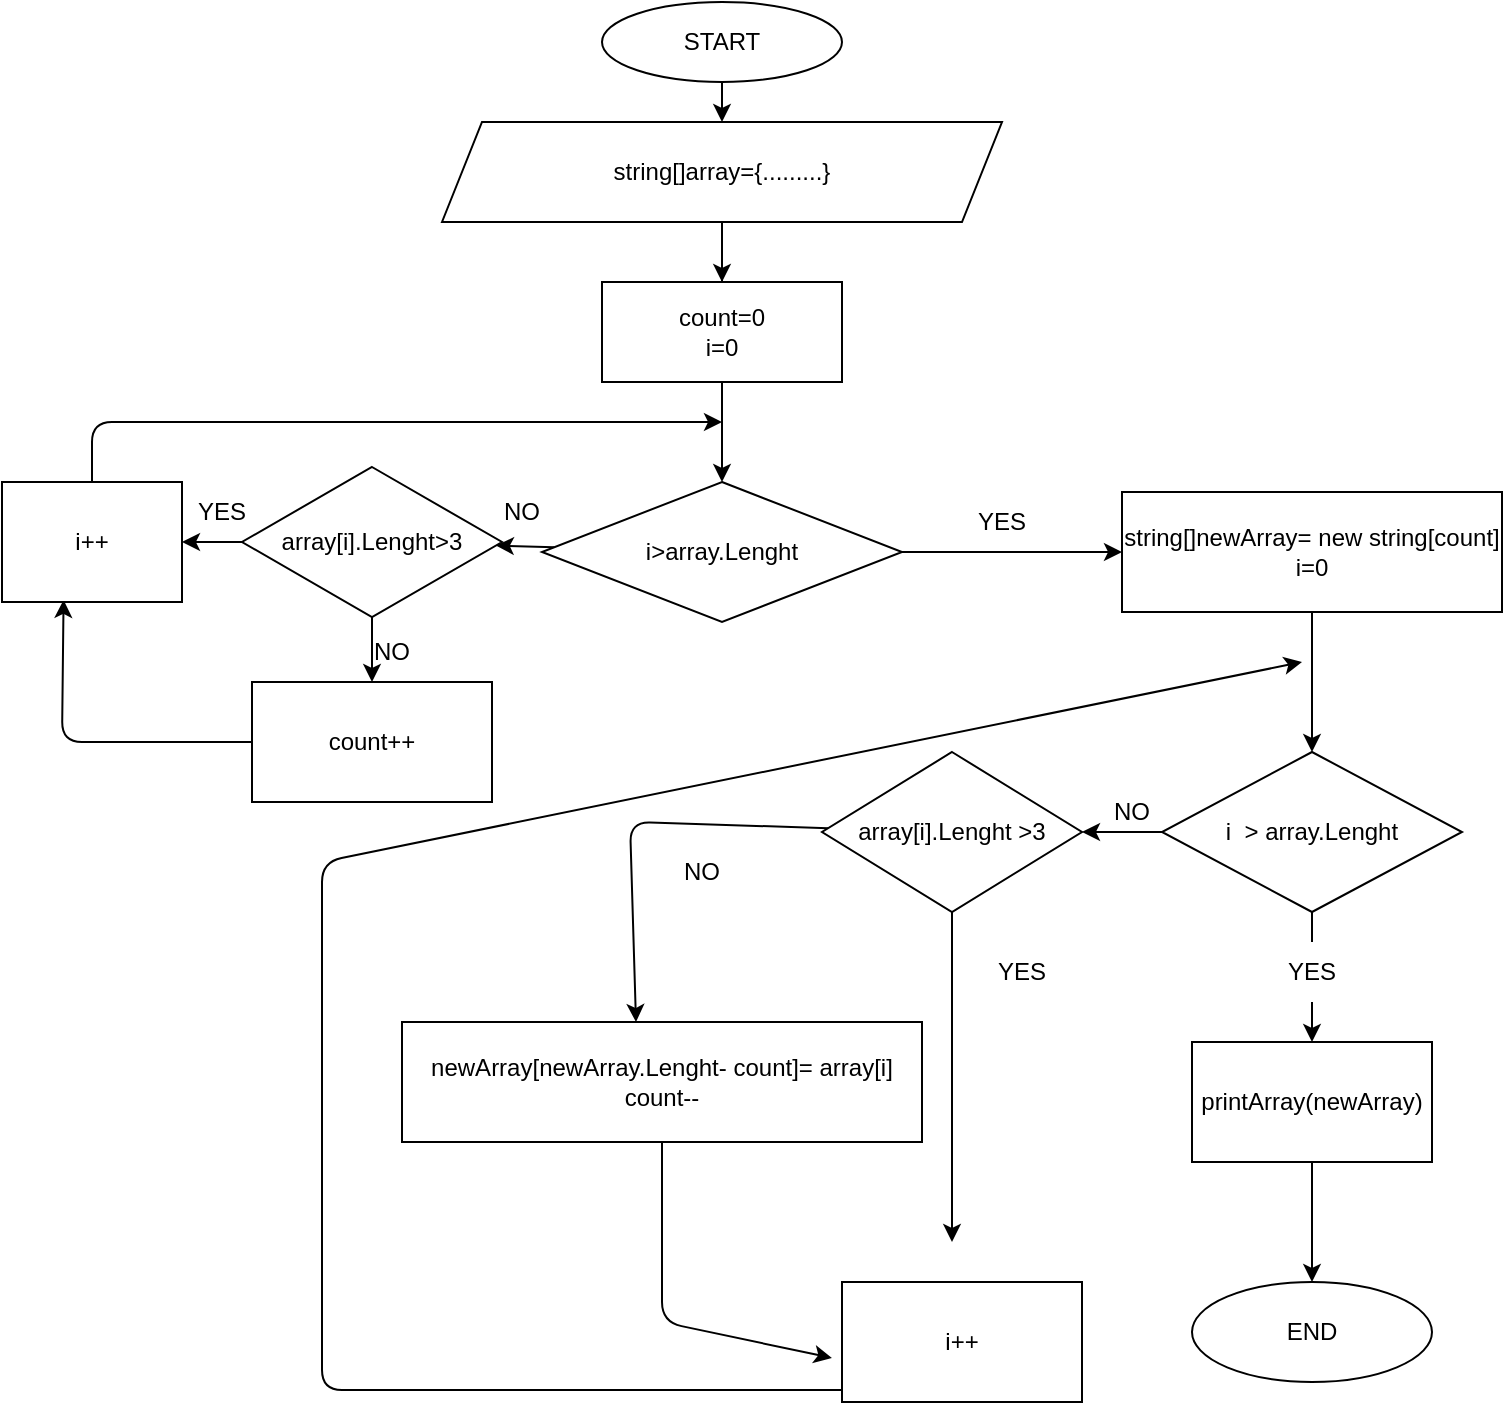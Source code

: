 <mxfile>
    <diagram id="snN2YHLewXaQJMwp0JlE" name="Page-1">
        <mxGraphModel dx="1130" dy="632" grid="1" gridSize="10" guides="1" tooltips="1" connect="1" arrows="1" fold="1" page="1" pageScale="1" pageWidth="850" pageHeight="1100" math="0" shadow="0">
            <root>
                <mxCell id="0"/>
                <mxCell id="1" parent="0"/>
                <mxCell id="4" value="" style="edgeStyle=none;html=1;" edge="1" parent="1" source="2" target="3">
                    <mxGeometry relative="1" as="geometry"/>
                </mxCell>
                <mxCell id="2" value="START" style="ellipse;whiteSpace=wrap;html=1;" vertex="1" parent="1">
                    <mxGeometry x="330" y="30" width="120" height="40" as="geometry"/>
                </mxCell>
                <mxCell id="6" value="" style="edgeStyle=none;html=1;startArrow=none;" edge="1" parent="1" source="7">
                    <mxGeometry relative="1" as="geometry">
                        <mxPoint x="390" y="220" as="targetPoint"/>
                    </mxGeometry>
                </mxCell>
                <mxCell id="9" value="" style="edgeStyle=none;html=1;" edge="1" parent="1" source="3" target="7">
                    <mxGeometry relative="1" as="geometry"/>
                </mxCell>
                <mxCell id="3" value="string[]array={.........}" style="shape=parallelogram;perimeter=parallelogramPerimeter;whiteSpace=wrap;html=1;fixedSize=1;" vertex="1" parent="1">
                    <mxGeometry x="250" y="90" width="280" height="50" as="geometry"/>
                </mxCell>
                <mxCell id="10" value="" style="edgeStyle=none;html=1;endArrow=none;" edge="1" parent="1" source="3" target="7">
                    <mxGeometry relative="1" as="geometry">
                        <mxPoint x="390" y="140" as="sourcePoint"/>
                        <mxPoint x="390" y="220" as="targetPoint"/>
                    </mxGeometry>
                </mxCell>
                <mxCell id="12" value="" style="edgeStyle=none;html=1;" edge="1" parent="1" source="7" target="11">
                    <mxGeometry relative="1" as="geometry"/>
                </mxCell>
                <mxCell id="7" value="count=0&lt;br&gt;i=0" style="rounded=0;whiteSpace=wrap;html=1;" vertex="1" parent="1">
                    <mxGeometry x="330" y="170" width="120" height="50" as="geometry"/>
                </mxCell>
                <mxCell id="14" value="" style="edgeStyle=none;html=1;" edge="1" parent="1" source="11" target="13">
                    <mxGeometry relative="1" as="geometry"/>
                </mxCell>
                <mxCell id="26" value="" style="edgeStyle=none;html=1;" edge="1" parent="1" source="11" target="25">
                    <mxGeometry relative="1" as="geometry"/>
                </mxCell>
                <mxCell id="11" value="i&amp;gt;array.Lenght" style="rhombus;whiteSpace=wrap;html=1;rounded=0;" vertex="1" parent="1">
                    <mxGeometry x="300" y="270" width="180" height="70" as="geometry"/>
                </mxCell>
                <mxCell id="17" value="" style="edgeStyle=none;html=1;" edge="1" parent="1" source="13" target="16">
                    <mxGeometry relative="1" as="geometry"/>
                </mxCell>
                <mxCell id="22" value="" style="edgeStyle=none;html=1;" edge="1" parent="1" source="13" target="21">
                    <mxGeometry relative="1" as="geometry"/>
                </mxCell>
                <mxCell id="13" value="array[i].Lenght&amp;gt;3" style="rhombus;whiteSpace=wrap;html=1;rounded=0;" vertex="1" parent="1">
                    <mxGeometry x="150" y="262.5" width="130" height="75" as="geometry"/>
                </mxCell>
                <mxCell id="15" value="NO" style="text;html=1;strokeColor=none;fillColor=none;align=center;verticalAlign=middle;whiteSpace=wrap;rounded=0;" vertex="1" parent="1">
                    <mxGeometry x="260" y="270" width="60" height="30" as="geometry"/>
                </mxCell>
                <mxCell id="19" value="" style="edgeStyle=none;html=1;entryX=0.342;entryY=0.983;entryDx=0;entryDy=0;entryPerimeter=0;" edge="1" parent="1" source="16" target="21">
                    <mxGeometry relative="1" as="geometry">
                        <mxPoint x="35" y="400" as="targetPoint"/>
                        <Array as="points">
                            <mxPoint x="60" y="400"/>
                        </Array>
                    </mxGeometry>
                </mxCell>
                <mxCell id="16" value="count++" style="rounded=0;whiteSpace=wrap;html=1;" vertex="1" parent="1">
                    <mxGeometry x="155" y="370" width="120" height="60" as="geometry"/>
                </mxCell>
                <mxCell id="20" value="NO" style="text;html=1;strokeColor=none;fillColor=none;align=center;verticalAlign=middle;whiteSpace=wrap;rounded=0;" vertex="1" parent="1">
                    <mxGeometry x="195" y="340" width="60" height="30" as="geometry"/>
                </mxCell>
                <mxCell id="24" style="edgeStyle=none;html=1;exitX=0.5;exitY=0;exitDx=0;exitDy=0;" edge="1" parent="1" source="21">
                    <mxGeometry relative="1" as="geometry">
                        <mxPoint x="390" y="240" as="targetPoint"/>
                        <Array as="points">
                            <mxPoint x="75" y="240"/>
                        </Array>
                    </mxGeometry>
                </mxCell>
                <mxCell id="21" value="i++" style="whiteSpace=wrap;html=1;rounded=0;" vertex="1" parent="1">
                    <mxGeometry x="30" y="270" width="90" height="60" as="geometry"/>
                </mxCell>
                <mxCell id="23" value="YES" style="text;html=1;strokeColor=none;fillColor=none;align=center;verticalAlign=middle;whiteSpace=wrap;rounded=0;" vertex="1" parent="1">
                    <mxGeometry x="120" y="270" width="40" height="30" as="geometry"/>
                </mxCell>
                <mxCell id="29" value="" style="edgeStyle=none;html=1;" edge="1" parent="1" source="25" target="28">
                    <mxGeometry relative="1" as="geometry"/>
                </mxCell>
                <mxCell id="25" value="string[]newArray= new string[count]&lt;br&gt;i=0" style="whiteSpace=wrap;html=1;rounded=0;" vertex="1" parent="1">
                    <mxGeometry x="590" y="275" width="190" height="60" as="geometry"/>
                </mxCell>
                <mxCell id="27" value="YES" style="text;html=1;strokeColor=none;fillColor=none;align=center;verticalAlign=middle;whiteSpace=wrap;rounded=0;" vertex="1" parent="1">
                    <mxGeometry x="500" y="275" width="60" height="30" as="geometry"/>
                </mxCell>
                <mxCell id="31" value="" style="edgeStyle=none;html=1;startArrow=none;" edge="1" parent="1" source="32" target="30">
                    <mxGeometry relative="1" as="geometry"/>
                </mxCell>
                <mxCell id="35" value="" style="edgeStyle=none;html=1;" edge="1" parent="1" source="28" target="34">
                    <mxGeometry relative="1" as="geometry"/>
                </mxCell>
                <mxCell id="28" value="i&amp;nbsp; &amp;gt; array.Lenght" style="rhombus;whiteSpace=wrap;html=1;rounded=0;" vertex="1" parent="1">
                    <mxGeometry x="610" y="405" width="150" height="80" as="geometry"/>
                </mxCell>
                <mxCell id="52" style="edgeStyle=none;html=1;" edge="1" parent="1" source="30" target="53">
                    <mxGeometry relative="1" as="geometry">
                        <mxPoint x="685" y="680" as="targetPoint"/>
                    </mxGeometry>
                </mxCell>
                <mxCell id="30" value="printArray(newArray)" style="whiteSpace=wrap;html=1;rounded=0;" vertex="1" parent="1">
                    <mxGeometry x="625" y="550" width="120" height="60" as="geometry"/>
                </mxCell>
                <mxCell id="33" value="" style="edgeStyle=none;html=1;endArrow=none;" edge="1" parent="1" source="28" target="32">
                    <mxGeometry relative="1" as="geometry">
                        <mxPoint x="685" y="485" as="sourcePoint"/>
                        <mxPoint x="685" y="550" as="targetPoint"/>
                    </mxGeometry>
                </mxCell>
                <mxCell id="32" value="YES" style="text;html=1;strokeColor=none;fillColor=none;align=center;verticalAlign=middle;whiteSpace=wrap;rounded=0;" vertex="1" parent="1">
                    <mxGeometry x="655" y="500" width="60" height="30" as="geometry"/>
                </mxCell>
                <mxCell id="42" style="edgeStyle=none;html=1;entryX=0.45;entryY=0;entryDx=0;entryDy=0;entryPerimeter=0;" edge="1" parent="1" source="34" target="37">
                    <mxGeometry relative="1" as="geometry">
                        <Array as="points">
                            <mxPoint x="344" y="440"/>
                        </Array>
                    </mxGeometry>
                </mxCell>
                <mxCell id="46" style="edgeStyle=none;html=1;" edge="1" parent="1" source="34">
                    <mxGeometry relative="1" as="geometry">
                        <mxPoint x="505" y="650" as="targetPoint"/>
                    </mxGeometry>
                </mxCell>
                <mxCell id="34" value="array[i].Lenght &amp;gt;3" style="rhombus;whiteSpace=wrap;html=1;rounded=0;" vertex="1" parent="1">
                    <mxGeometry x="440" y="405" width="130" height="80" as="geometry"/>
                </mxCell>
                <mxCell id="36" value="NO" style="text;html=1;strokeColor=none;fillColor=none;align=center;verticalAlign=middle;whiteSpace=wrap;rounded=0;" vertex="1" parent="1">
                    <mxGeometry x="565" y="420" width="60" height="30" as="geometry"/>
                </mxCell>
                <mxCell id="50" style="edgeStyle=none;html=1;entryX=-0.042;entryY=0.633;entryDx=0;entryDy=0;entryPerimeter=0;" edge="1" parent="1" source="37" target="49">
                    <mxGeometry relative="1" as="geometry">
                        <Array as="points">
                            <mxPoint x="360" y="690"/>
                        </Array>
                    </mxGeometry>
                </mxCell>
                <mxCell id="37" value="newArray[newArray.Lenght- count]= array[i]&lt;br&gt;count--" style="whiteSpace=wrap;html=1;rounded=0;" vertex="1" parent="1">
                    <mxGeometry x="230" y="540" width="260" height="60" as="geometry"/>
                </mxCell>
                <mxCell id="45" value="NO" style="text;html=1;strokeColor=none;fillColor=none;align=center;verticalAlign=middle;whiteSpace=wrap;rounded=0;" vertex="1" parent="1">
                    <mxGeometry x="350" y="450" width="60" height="30" as="geometry"/>
                </mxCell>
                <mxCell id="48" value="YES" style="text;html=1;strokeColor=none;fillColor=none;align=center;verticalAlign=middle;whiteSpace=wrap;rounded=0;" vertex="1" parent="1">
                    <mxGeometry x="510" y="500" width="60" height="30" as="geometry"/>
                </mxCell>
                <mxCell id="51" style="edgeStyle=none;html=1;exitX=0;exitY=0.9;exitDx=0;exitDy=0;exitPerimeter=0;" edge="1" parent="1" source="49">
                    <mxGeometry relative="1" as="geometry">
                        <mxPoint x="680" y="360" as="targetPoint"/>
                        <Array as="points">
                            <mxPoint x="190" y="724"/>
                            <mxPoint x="190" y="620"/>
                            <mxPoint x="190" y="460"/>
                        </Array>
                    </mxGeometry>
                </mxCell>
                <mxCell id="49" value="i++" style="rounded=0;whiteSpace=wrap;html=1;" vertex="1" parent="1">
                    <mxGeometry x="450" y="670" width="120" height="60" as="geometry"/>
                </mxCell>
                <mxCell id="53" value="END" style="ellipse;whiteSpace=wrap;html=1;" vertex="1" parent="1">
                    <mxGeometry x="625" y="670" width="120" height="50" as="geometry"/>
                </mxCell>
            </root>
        </mxGraphModel>
    </diagram>
</mxfile>